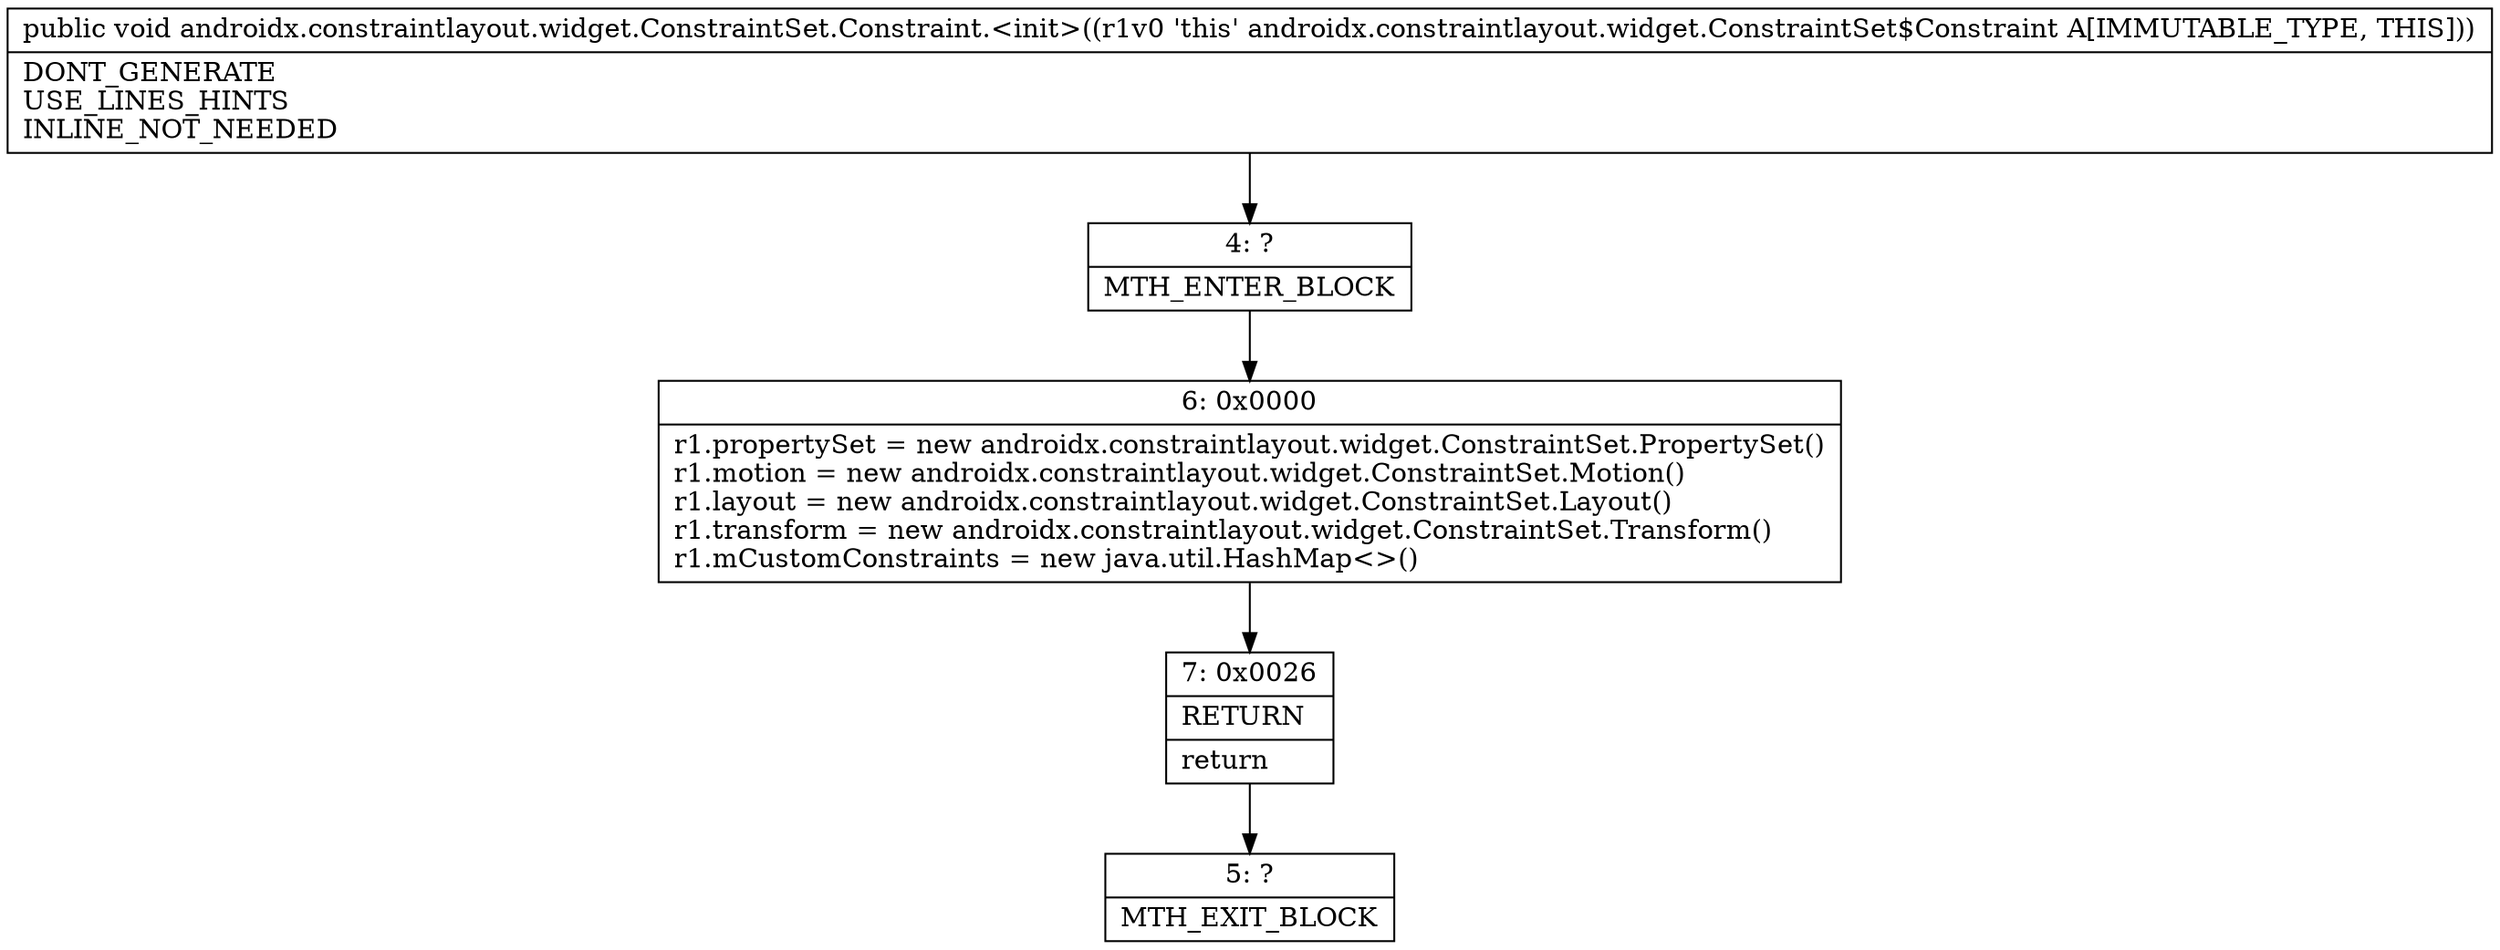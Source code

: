 digraph "CFG forandroidx.constraintlayout.widget.ConstraintSet.Constraint.\<init\>()V" {
Node_4 [shape=record,label="{4\:\ ?|MTH_ENTER_BLOCK\l}"];
Node_6 [shape=record,label="{6\:\ 0x0000|r1.propertySet = new androidx.constraintlayout.widget.ConstraintSet.PropertySet()\lr1.motion = new androidx.constraintlayout.widget.ConstraintSet.Motion()\lr1.layout = new androidx.constraintlayout.widget.ConstraintSet.Layout()\lr1.transform = new androidx.constraintlayout.widget.ConstraintSet.Transform()\lr1.mCustomConstraints = new java.util.HashMap\<\>()\l}"];
Node_7 [shape=record,label="{7\:\ 0x0026|RETURN\l|return\l}"];
Node_5 [shape=record,label="{5\:\ ?|MTH_EXIT_BLOCK\l}"];
MethodNode[shape=record,label="{public void androidx.constraintlayout.widget.ConstraintSet.Constraint.\<init\>((r1v0 'this' androidx.constraintlayout.widget.ConstraintSet$Constraint A[IMMUTABLE_TYPE, THIS]))  | DONT_GENERATE\lUSE_LINES_HINTS\lINLINE_NOT_NEEDED\l}"];
MethodNode -> Node_4;Node_4 -> Node_6;
Node_6 -> Node_7;
Node_7 -> Node_5;
}

